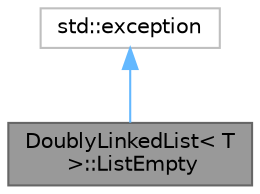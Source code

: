 digraph "DoublyLinkedList&lt; T &gt;::ListEmpty"
{
 // LATEX_PDF_SIZE
  bgcolor="transparent";
  edge [fontname=Helvetica,fontsize=10,labelfontname=Helvetica,labelfontsize=10];
  node [fontname=Helvetica,fontsize=10,shape=box,height=0.2,width=0.4];
  Node1 [id="Node000001",label="DoublyLinkedList\< T\l \>::ListEmpty",height=0.2,width=0.4,color="gray40", fillcolor="grey60", style="filled", fontcolor="black",tooltip="Excepción que se lanza cuando se intenta realizar una operación inválida en una lista vacía."];
  Node2 -> Node1 [id="edge1_Node000001_Node000002",dir="back",color="steelblue1",style="solid",tooltip=" "];
  Node2 [id="Node000002",label="std::exception",height=0.2,width=0.4,color="grey75", fillcolor="white", style="filled",tooltip=" "];
}
